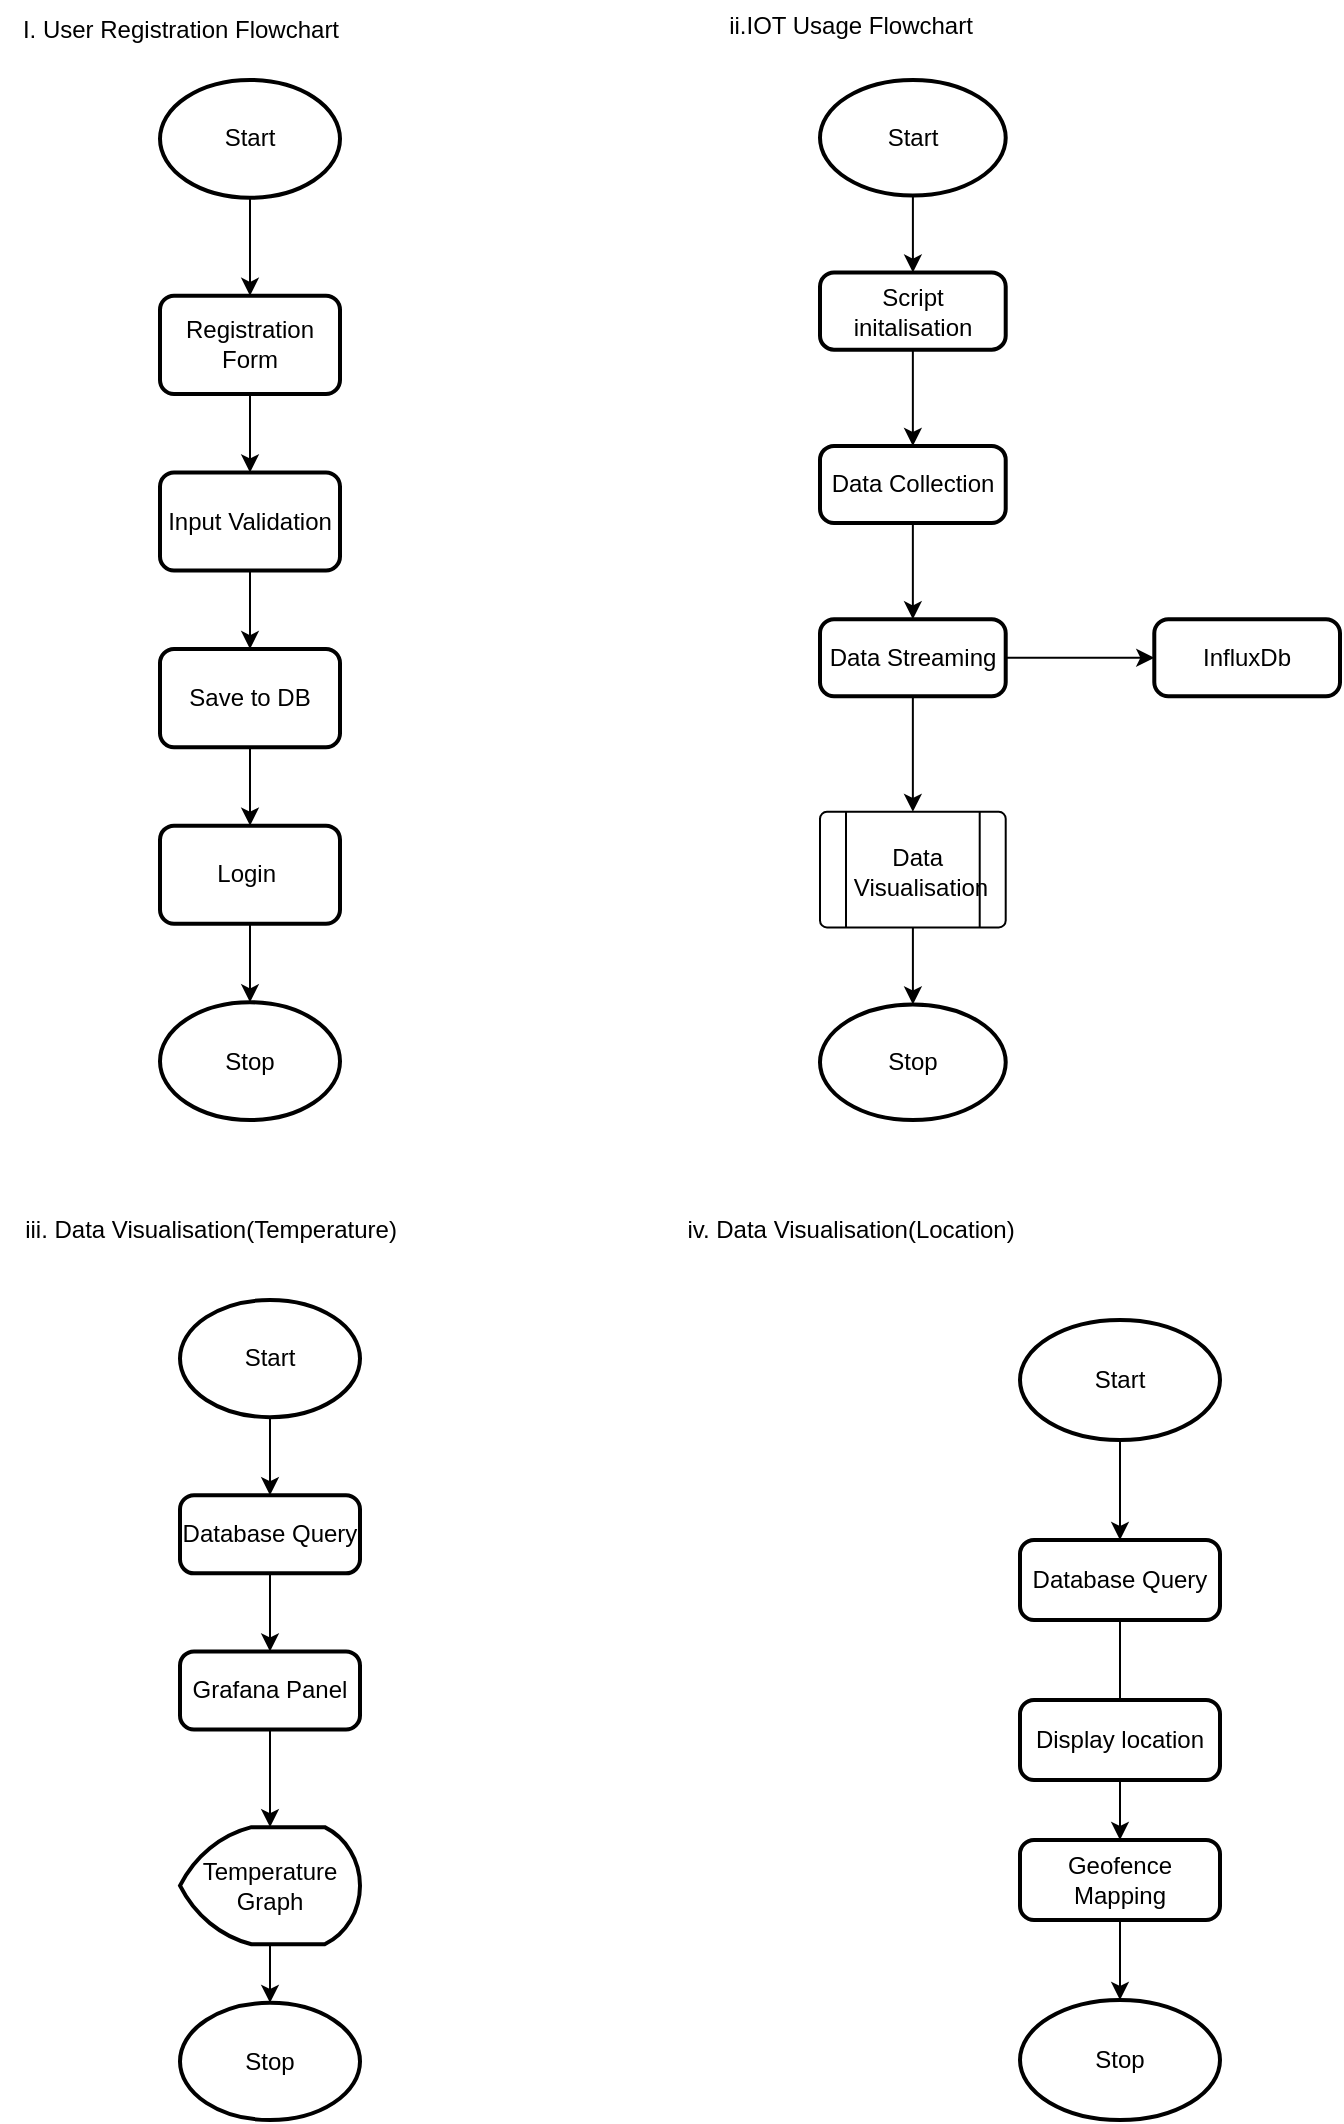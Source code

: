 <mxfile version="24.7.12">
  <diagram name="Page-1" id="Md-EX6yP9ciin0_0q8P6">
    <mxGraphModel dx="840" dy="1036" grid="1" gridSize="10" guides="1" tooltips="1" connect="1" arrows="1" fold="1" page="1" pageScale="1" pageWidth="827" pageHeight="1169" math="0" shadow="0">
      <root>
        <mxCell id="0" />
        <mxCell id="1" parent="0" />
        <mxCell id="7jKTmHMf_KsNf8YyAjVX-14" value="I. User Registration Flowchart" style="text;html=1;align=center;verticalAlign=middle;resizable=0;points=[];autosize=1;strokeColor=none;fillColor=none;" vertex="1" parent="1">
          <mxGeometry x="30" y="40" width="180" height="30" as="geometry" />
        </mxCell>
        <mxCell id="7jKTmHMf_KsNf8YyAjVX-15" value="ii.IOT Usage Flowchart&lt;div&gt;&lt;br&gt;&lt;/div&gt;" style="text;html=1;align=center;verticalAlign=middle;resizable=0;points=[];autosize=1;strokeColor=none;fillColor=none;" vertex="1" parent="1">
          <mxGeometry x="380" y="40" width="150" height="40" as="geometry" />
        </mxCell>
        <mxCell id="7jKTmHMf_KsNf8YyAjVX-35" value="iii. Data Visualisation(Temperature)" style="text;html=1;align=center;verticalAlign=middle;resizable=0;points=[];autosize=1;strokeColor=none;fillColor=none;" vertex="1" parent="1">
          <mxGeometry x="30" y="640" width="210" height="30" as="geometry" />
        </mxCell>
        <mxCell id="7jKTmHMf_KsNf8YyAjVX-50" value="" style="group" vertex="1" connectable="0" parent="1">
          <mxGeometry x="110" y="80" width="90" height="520" as="geometry" />
        </mxCell>
        <mxCell id="7jKTmHMf_KsNf8YyAjVX-9" value="" style="edgeStyle=orthogonalEdgeStyle;rounded=0;orthogonalLoop=1;jettySize=auto;html=1;" edge="1" parent="7jKTmHMf_KsNf8YyAjVX-50" source="7jKTmHMf_KsNf8YyAjVX-2" target="7jKTmHMf_KsNf8YyAjVX-3">
          <mxGeometry relative="1" as="geometry" />
        </mxCell>
        <mxCell id="7jKTmHMf_KsNf8YyAjVX-2" value="Start" style="strokeWidth=2;html=1;shape=mxgraph.flowchart.start_1;whiteSpace=wrap;" vertex="1" parent="7jKTmHMf_KsNf8YyAjVX-50">
          <mxGeometry width="90" height="58.868" as="geometry" />
        </mxCell>
        <mxCell id="7jKTmHMf_KsNf8YyAjVX-10" value="" style="edgeStyle=orthogonalEdgeStyle;rounded=0;orthogonalLoop=1;jettySize=auto;html=1;" edge="1" parent="7jKTmHMf_KsNf8YyAjVX-50" source="7jKTmHMf_KsNf8YyAjVX-3" target="7jKTmHMf_KsNf8YyAjVX-4">
          <mxGeometry relative="1" as="geometry" />
        </mxCell>
        <mxCell id="7jKTmHMf_KsNf8YyAjVX-3" value="Registration Form" style="rounded=1;whiteSpace=wrap;html=1;absoluteArcSize=1;arcSize=14;strokeWidth=2;" vertex="1" parent="7jKTmHMf_KsNf8YyAjVX-50">
          <mxGeometry y="107.925" width="90" height="49.057" as="geometry" />
        </mxCell>
        <mxCell id="7jKTmHMf_KsNf8YyAjVX-11" value="" style="edgeStyle=orthogonalEdgeStyle;rounded=0;orthogonalLoop=1;jettySize=auto;html=1;" edge="1" parent="7jKTmHMf_KsNf8YyAjVX-50" source="7jKTmHMf_KsNf8YyAjVX-4" target="7jKTmHMf_KsNf8YyAjVX-5">
          <mxGeometry relative="1" as="geometry" />
        </mxCell>
        <mxCell id="7jKTmHMf_KsNf8YyAjVX-4" value="Input Validation" style="rounded=1;whiteSpace=wrap;html=1;absoluteArcSize=1;arcSize=14;strokeWidth=2;" vertex="1" parent="7jKTmHMf_KsNf8YyAjVX-50">
          <mxGeometry y="196.226" width="90" height="49.057" as="geometry" />
        </mxCell>
        <mxCell id="7jKTmHMf_KsNf8YyAjVX-12" value="" style="edgeStyle=orthogonalEdgeStyle;rounded=0;orthogonalLoop=1;jettySize=auto;html=1;" edge="1" parent="7jKTmHMf_KsNf8YyAjVX-50" source="7jKTmHMf_KsNf8YyAjVX-5" target="7jKTmHMf_KsNf8YyAjVX-6">
          <mxGeometry relative="1" as="geometry" />
        </mxCell>
        <mxCell id="7jKTmHMf_KsNf8YyAjVX-5" value="Save to DB" style="rounded=1;whiteSpace=wrap;html=1;absoluteArcSize=1;arcSize=14;strokeWidth=2;" vertex="1" parent="7jKTmHMf_KsNf8YyAjVX-50">
          <mxGeometry y="284.528" width="90" height="49.057" as="geometry" />
        </mxCell>
        <mxCell id="7jKTmHMf_KsNf8YyAjVX-13" value="" style="edgeStyle=orthogonalEdgeStyle;rounded=0;orthogonalLoop=1;jettySize=auto;html=1;" edge="1" parent="7jKTmHMf_KsNf8YyAjVX-50" source="7jKTmHMf_KsNf8YyAjVX-6" target="7jKTmHMf_KsNf8YyAjVX-8">
          <mxGeometry relative="1" as="geometry" />
        </mxCell>
        <mxCell id="7jKTmHMf_KsNf8YyAjVX-6" value="Login&amp;nbsp;" style="rounded=1;whiteSpace=wrap;html=1;absoluteArcSize=1;arcSize=14;strokeWidth=2;" vertex="1" parent="7jKTmHMf_KsNf8YyAjVX-50">
          <mxGeometry y="372.83" width="90" height="49.057" as="geometry" />
        </mxCell>
        <mxCell id="7jKTmHMf_KsNf8YyAjVX-8" value="Stop" style="strokeWidth=2;html=1;shape=mxgraph.flowchart.start_1;whiteSpace=wrap;" vertex="1" parent="7jKTmHMf_KsNf8YyAjVX-50">
          <mxGeometry y="461.132" width="90" height="58.868" as="geometry" />
        </mxCell>
        <mxCell id="7jKTmHMf_KsNf8YyAjVX-51" value="" style="group" vertex="1" connectable="0" parent="1">
          <mxGeometry x="440" y="80" width="260" height="520" as="geometry" />
        </mxCell>
        <mxCell id="7jKTmHMf_KsNf8YyAjVX-28" value="" style="edgeStyle=orthogonalEdgeStyle;rounded=0;orthogonalLoop=1;jettySize=auto;html=1;" edge="1" parent="7jKTmHMf_KsNf8YyAjVX-51" source="7jKTmHMf_KsNf8YyAjVX-16" target="7jKTmHMf_KsNf8YyAjVX-17">
          <mxGeometry relative="1" as="geometry" />
        </mxCell>
        <mxCell id="7jKTmHMf_KsNf8YyAjVX-16" value="Start" style="strokeWidth=2;html=1;shape=mxgraph.flowchart.start_1;whiteSpace=wrap;" vertex="1" parent="7jKTmHMf_KsNf8YyAjVX-51">
          <mxGeometry width="92.857" height="57.778" as="geometry" />
        </mxCell>
        <mxCell id="7jKTmHMf_KsNf8YyAjVX-29" value="" style="edgeStyle=orthogonalEdgeStyle;rounded=0;orthogonalLoop=1;jettySize=auto;html=1;" edge="1" parent="7jKTmHMf_KsNf8YyAjVX-51" source="7jKTmHMf_KsNf8YyAjVX-17" target="7jKTmHMf_KsNf8YyAjVX-18">
          <mxGeometry relative="1" as="geometry" />
        </mxCell>
        <mxCell id="7jKTmHMf_KsNf8YyAjVX-17" value="Script initalisation" style="rounded=1;whiteSpace=wrap;html=1;absoluteArcSize=1;arcSize=14;strokeWidth=2;" vertex="1" parent="7jKTmHMf_KsNf8YyAjVX-51">
          <mxGeometry y="96.296" width="92.857" height="38.519" as="geometry" />
        </mxCell>
        <mxCell id="7jKTmHMf_KsNf8YyAjVX-30" value="" style="edgeStyle=orthogonalEdgeStyle;rounded=0;orthogonalLoop=1;jettySize=auto;html=1;" edge="1" parent="7jKTmHMf_KsNf8YyAjVX-51" source="7jKTmHMf_KsNf8YyAjVX-18" target="7jKTmHMf_KsNf8YyAjVX-19">
          <mxGeometry relative="1" as="geometry" />
        </mxCell>
        <mxCell id="7jKTmHMf_KsNf8YyAjVX-18" value="Data Collection" style="rounded=1;whiteSpace=wrap;html=1;absoluteArcSize=1;arcSize=14;strokeWidth=2;" vertex="1" parent="7jKTmHMf_KsNf8YyAjVX-51">
          <mxGeometry y="182.963" width="92.857" height="38.519" as="geometry" />
        </mxCell>
        <mxCell id="7jKTmHMf_KsNf8YyAjVX-27" value="" style="edgeStyle=orthogonalEdgeStyle;rounded=0;orthogonalLoop=1;jettySize=auto;html=1;" edge="1" parent="7jKTmHMf_KsNf8YyAjVX-51" source="7jKTmHMf_KsNf8YyAjVX-19" target="7jKTmHMf_KsNf8YyAjVX-20">
          <mxGeometry relative="1" as="geometry" />
        </mxCell>
        <mxCell id="7jKTmHMf_KsNf8YyAjVX-31" value="" style="edgeStyle=orthogonalEdgeStyle;rounded=0;orthogonalLoop=1;jettySize=auto;html=1;" edge="1" parent="7jKTmHMf_KsNf8YyAjVX-51" source="7jKTmHMf_KsNf8YyAjVX-19" target="7jKTmHMf_KsNf8YyAjVX-26">
          <mxGeometry relative="1" as="geometry" />
        </mxCell>
        <mxCell id="7jKTmHMf_KsNf8YyAjVX-19" value="Data Streaming" style="rounded=1;whiteSpace=wrap;html=1;absoluteArcSize=1;arcSize=14;strokeWidth=2;" vertex="1" parent="7jKTmHMf_KsNf8YyAjVX-51">
          <mxGeometry y="269.63" width="92.857" height="38.519" as="geometry" />
        </mxCell>
        <mxCell id="7jKTmHMf_KsNf8YyAjVX-20" value="InfluxDb" style="rounded=1;whiteSpace=wrap;html=1;absoluteArcSize=1;arcSize=14;strokeWidth=2;" vertex="1" parent="7jKTmHMf_KsNf8YyAjVX-51">
          <mxGeometry x="167.143" y="269.63" width="92.857" height="38.519" as="geometry" />
        </mxCell>
        <mxCell id="7jKTmHMf_KsNf8YyAjVX-33" value="" style="edgeStyle=orthogonalEdgeStyle;rounded=0;orthogonalLoop=1;jettySize=auto;html=1;" edge="1" parent="7jKTmHMf_KsNf8YyAjVX-51" source="7jKTmHMf_KsNf8YyAjVX-26" target="7jKTmHMf_KsNf8YyAjVX-32">
          <mxGeometry relative="1" as="geometry" />
        </mxCell>
        <mxCell id="7jKTmHMf_KsNf8YyAjVX-26" value="" style="verticalLabelPosition=bottom;verticalAlign=top;html=1;shape=process;whiteSpace=wrap;rounded=1;size=0.14;arcSize=6;" vertex="1" parent="7jKTmHMf_KsNf8YyAjVX-51">
          <mxGeometry y="365.926" width="92.857" height="57.778" as="geometry" />
        </mxCell>
        <mxCell id="7jKTmHMf_KsNf8YyAjVX-32" value="Stop" style="strokeWidth=2;html=1;shape=mxgraph.flowchart.start_1;whiteSpace=wrap;" vertex="1" parent="7jKTmHMf_KsNf8YyAjVX-51">
          <mxGeometry y="462.222" width="92.857" height="57.778" as="geometry" />
        </mxCell>
        <mxCell id="7jKTmHMf_KsNf8YyAjVX-34" value="Data&amp;nbsp;&lt;div&gt;Visualisation&lt;/div&gt;" style="text;html=1;align=center;verticalAlign=middle;resizable=0;points=[];autosize=1;strokeColor=none;fillColor=none;" vertex="1" parent="7jKTmHMf_KsNf8YyAjVX-51">
          <mxGeometry x="4.643" y="375.556" width="90" height="40" as="geometry" />
        </mxCell>
        <mxCell id="7jKTmHMf_KsNf8YyAjVX-53" value="" style="group" vertex="1" connectable="0" parent="1">
          <mxGeometry x="120" y="690" width="90" height="410" as="geometry" />
        </mxCell>
        <mxCell id="7jKTmHMf_KsNf8YyAjVX-43" value="" style="edgeStyle=orthogonalEdgeStyle;rounded=0;orthogonalLoop=1;jettySize=auto;html=1;" edge="1" parent="7jKTmHMf_KsNf8YyAjVX-53" source="7jKTmHMf_KsNf8YyAjVX-36" target="7jKTmHMf_KsNf8YyAjVX-37">
          <mxGeometry relative="1" as="geometry" />
        </mxCell>
        <mxCell id="7jKTmHMf_KsNf8YyAjVX-36" value="Start" style="strokeWidth=2;html=1;shape=mxgraph.flowchart.start_1;whiteSpace=wrap;" vertex="1" parent="7jKTmHMf_KsNf8YyAjVX-53">
          <mxGeometry width="90" height="58.571" as="geometry" />
        </mxCell>
        <mxCell id="7jKTmHMf_KsNf8YyAjVX-44" value="" style="edgeStyle=orthogonalEdgeStyle;rounded=0;orthogonalLoop=1;jettySize=auto;html=1;" edge="1" parent="7jKTmHMf_KsNf8YyAjVX-53" source="7jKTmHMf_KsNf8YyAjVX-37" target="7jKTmHMf_KsNf8YyAjVX-38">
          <mxGeometry relative="1" as="geometry" />
        </mxCell>
        <mxCell id="7jKTmHMf_KsNf8YyAjVX-37" value="Database Query" style="rounded=1;whiteSpace=wrap;html=1;absoluteArcSize=1;arcSize=14;strokeWidth=2;" vertex="1" parent="7jKTmHMf_KsNf8YyAjVX-53">
          <mxGeometry y="97.619" width="90" height="39.048" as="geometry" />
        </mxCell>
        <mxCell id="7jKTmHMf_KsNf8YyAjVX-47" value="" style="edgeStyle=orthogonalEdgeStyle;rounded=0;orthogonalLoop=1;jettySize=auto;html=1;" edge="1" parent="7jKTmHMf_KsNf8YyAjVX-53" source="7jKTmHMf_KsNf8YyAjVX-38" target="7jKTmHMf_KsNf8YyAjVX-46">
          <mxGeometry relative="1" as="geometry" />
        </mxCell>
        <mxCell id="7jKTmHMf_KsNf8YyAjVX-38" value="Grafana Panel" style="rounded=1;whiteSpace=wrap;html=1;absoluteArcSize=1;arcSize=14;strokeWidth=2;" vertex="1" parent="7jKTmHMf_KsNf8YyAjVX-53">
          <mxGeometry y="175.714" width="90" height="39.048" as="geometry" />
        </mxCell>
        <mxCell id="7jKTmHMf_KsNf8YyAjVX-49" value="" style="edgeStyle=orthogonalEdgeStyle;rounded=0;orthogonalLoop=1;jettySize=auto;html=1;" edge="1" parent="7jKTmHMf_KsNf8YyAjVX-53" source="7jKTmHMf_KsNf8YyAjVX-46" target="7jKTmHMf_KsNf8YyAjVX-48">
          <mxGeometry relative="1" as="geometry" />
        </mxCell>
        <mxCell id="7jKTmHMf_KsNf8YyAjVX-46" value="Temperature Graph" style="strokeWidth=2;html=1;shape=mxgraph.flowchart.display;whiteSpace=wrap;" vertex="1" parent="7jKTmHMf_KsNf8YyAjVX-53">
          <mxGeometry y="263.571" width="90" height="58.571" as="geometry" />
        </mxCell>
        <mxCell id="7jKTmHMf_KsNf8YyAjVX-48" value="Stop" style="strokeWidth=2;html=1;shape=mxgraph.flowchart.start_1;whiteSpace=wrap;" vertex="1" parent="7jKTmHMf_KsNf8YyAjVX-53">
          <mxGeometry y="351.429" width="90" height="58.571" as="geometry" />
        </mxCell>
        <mxCell id="7jKTmHMf_KsNf8YyAjVX-54" value="iv. Data Visualisation(Location)" style="text;html=1;align=center;verticalAlign=middle;resizable=0;points=[];autosize=1;strokeColor=none;fillColor=none;" vertex="1" parent="1">
          <mxGeometry x="360" y="640" width="190" height="30" as="geometry" />
        </mxCell>
        <mxCell id="7jKTmHMf_KsNf8YyAjVX-64" value="" style="group" vertex="1" connectable="0" parent="1">
          <mxGeometry x="540" y="710" width="100" height="390" as="geometry" />
        </mxCell>
        <mxCell id="7jKTmHMf_KsNf8YyAjVX-59" value="" style="edgeStyle=orthogonalEdgeStyle;rounded=0;orthogonalLoop=1;jettySize=auto;html=1;" edge="1" parent="7jKTmHMf_KsNf8YyAjVX-64" source="7jKTmHMf_KsNf8YyAjVX-55" target="7jKTmHMf_KsNf8YyAjVX-56">
          <mxGeometry relative="1" as="geometry" />
        </mxCell>
        <mxCell id="7jKTmHMf_KsNf8YyAjVX-55" value="Start" style="strokeWidth=2;html=1;shape=mxgraph.flowchart.start_1;whiteSpace=wrap;" vertex="1" parent="7jKTmHMf_KsNf8YyAjVX-64">
          <mxGeometry y="-10" width="100" height="60" as="geometry" />
        </mxCell>
        <mxCell id="7jKTmHMf_KsNf8YyAjVX-60" value="" style="edgeStyle=orthogonalEdgeStyle;rounded=0;orthogonalLoop=1;jettySize=auto;html=1;" edge="1" parent="7jKTmHMf_KsNf8YyAjVX-64" source="7jKTmHMf_KsNf8YyAjVX-56" target="7jKTmHMf_KsNf8YyAjVX-58">
          <mxGeometry relative="1" as="geometry" />
        </mxCell>
        <mxCell id="7jKTmHMf_KsNf8YyAjVX-56" value="Database Query" style="rounded=1;whiteSpace=wrap;html=1;absoluteArcSize=1;arcSize=14;strokeWidth=2;" vertex="1" parent="7jKTmHMf_KsNf8YyAjVX-64">
          <mxGeometry y="100" width="100" height="40" as="geometry" />
        </mxCell>
        <mxCell id="7jKTmHMf_KsNf8YyAjVX-57" value="Display location" style="rounded=1;whiteSpace=wrap;html=1;absoluteArcSize=1;arcSize=14;strokeWidth=2;" vertex="1" parent="7jKTmHMf_KsNf8YyAjVX-64">
          <mxGeometry y="180" width="100" height="40" as="geometry" />
        </mxCell>
        <mxCell id="7jKTmHMf_KsNf8YyAjVX-63" value="" style="edgeStyle=orthogonalEdgeStyle;rounded=0;orthogonalLoop=1;jettySize=auto;html=1;" edge="1" parent="7jKTmHMf_KsNf8YyAjVX-64" source="7jKTmHMf_KsNf8YyAjVX-58" target="7jKTmHMf_KsNf8YyAjVX-62">
          <mxGeometry relative="1" as="geometry" />
        </mxCell>
        <mxCell id="7jKTmHMf_KsNf8YyAjVX-58" value="Geofence Mapping" style="rounded=1;whiteSpace=wrap;html=1;absoluteArcSize=1;arcSize=14;strokeWidth=2;" vertex="1" parent="7jKTmHMf_KsNf8YyAjVX-64">
          <mxGeometry y="250" width="100" height="40" as="geometry" />
        </mxCell>
        <mxCell id="7jKTmHMf_KsNf8YyAjVX-62" value="Stop" style="strokeWidth=2;html=1;shape=mxgraph.flowchart.start_1;whiteSpace=wrap;" vertex="1" parent="7jKTmHMf_KsNf8YyAjVX-64">
          <mxGeometry y="330" width="100" height="60" as="geometry" />
        </mxCell>
      </root>
    </mxGraphModel>
  </diagram>
</mxfile>
